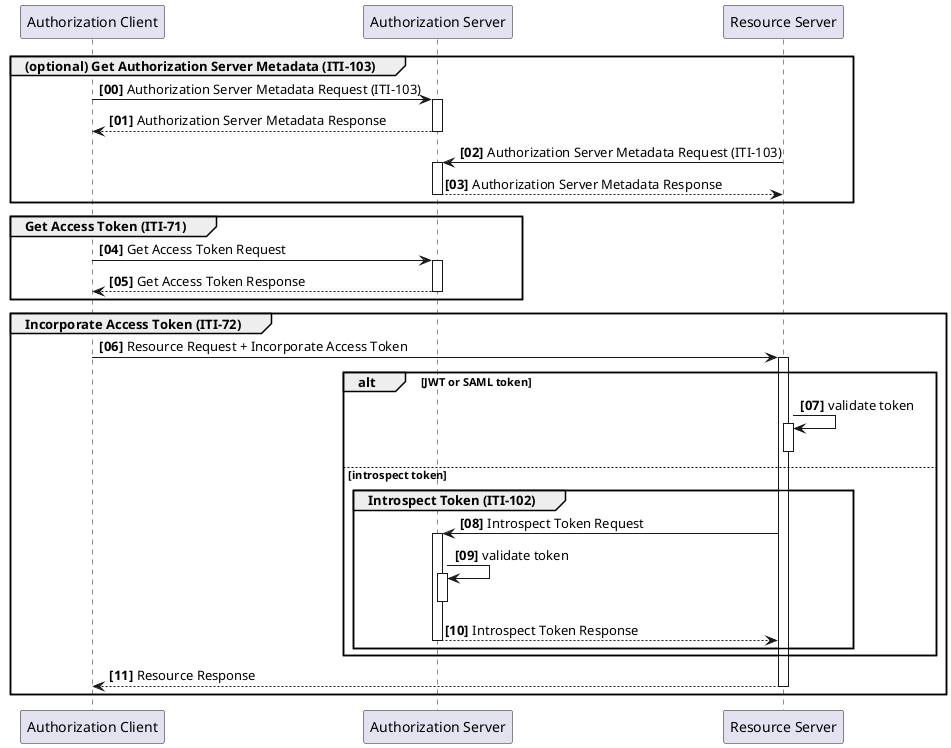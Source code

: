 @startuml
skinparam svgDimensionStyle false
participant "Authorization Client" as Client
participant "Authorization Server" as AS
participant "Resource Server" as RS

autonumber 0 1 "<b>[00]</b>"
autoactivate on

group (optional) Get Authorization Server Metadata (ITI-103)

	Client-> AS : Authorization Server Metadata Request (ITI-103)
	AS --> Client: Authorization Server Metadata Response

	RS-> AS : Authorization Server Metadata Request (ITI-103)
	AS --> RS: Authorization Server Metadata Response

end

group Get Access Token (ITI-71)
	Client -> AS: Get Access Token Request
	Client <-- AS: Get Access Token Response
end

group Incorporate Access Token (ITI-72)

Client -> RS : Resource Request + Incorporate Access Token

alt JWT or SAML token
  RS -> RS: validate token
  deactivate RS

else introspect token

  group Introspect Token (ITI-102)
		RS -> AS : Introspect Token Request
		AS -> AS : validate token
		deactivate AS
		AS --> RS: Introspect Token Response
  end
end

Client <-- RS : Resource Response  
end
@enduml

